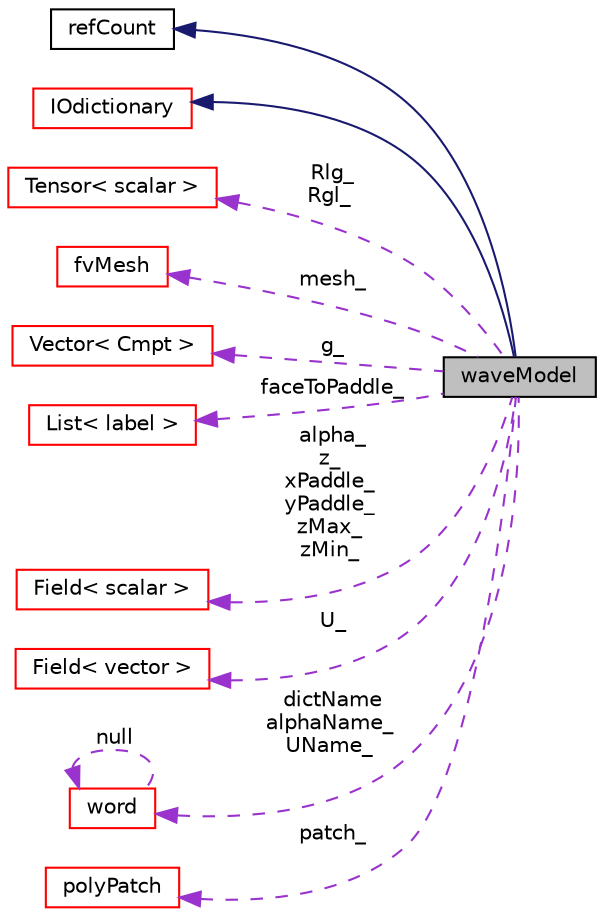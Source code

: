 digraph "waveModel"
{
  bgcolor="transparent";
  edge [fontname="Helvetica",fontsize="10",labelfontname="Helvetica",labelfontsize="10"];
  node [fontname="Helvetica",fontsize="10",shape=record];
  rankdir="LR";
  Node1 [label="waveModel",height=0.2,width=0.4,color="black", fillcolor="grey75", style="filled" fontcolor="black"];
  Node2 -> Node1 [dir="back",color="midnightblue",fontsize="10",style="solid",fontname="Helvetica"];
  Node2 [label="refCount",height=0.2,width=0.4,color="black",URL="$classFoam_1_1refCount.html",tooltip="Reference counter for various OpenFOAM components. "];
  Node3 -> Node1 [dir="back",color="midnightblue",fontsize="10",style="solid",fontname="Helvetica"];
  Node3 [label="IOdictionary",height=0.2,width=0.4,color="red",URL="$classFoam_1_1IOdictionary.html",tooltip="IOdictionary is derived from dictionary and IOobject to give the dictionary automatic IO functionalit..."];
  Node4 -> Node1 [dir="back",color="darkorchid3",fontsize="10",style="dashed",label=" Rlg_\nRgl_" ,fontname="Helvetica"];
  Node4 [label="Tensor\< scalar \>",height=0.2,width=0.4,color="red",URL="$classFoam_1_1Tensor.html"];
  Node5 -> Node1 [dir="back",color="darkorchid3",fontsize="10",style="dashed",label=" mesh_" ,fontname="Helvetica"];
  Node5 [label="fvMesh",height=0.2,width=0.4,color="red",URL="$classFoam_1_1fvMesh.html",tooltip="Mesh data needed to do the Finite Volume discretisation. "];
  Node6 -> Node1 [dir="back",color="darkorchid3",fontsize="10",style="dashed",label=" g_" ,fontname="Helvetica"];
  Node6 [label="Vector\< Cmpt \>",height=0.2,width=0.4,color="red",URL="$classFoam_1_1Vector.html",tooltip="Templated 3D Vector derived from VectorSpace adding construction from 3 components, element access using x(), y() and z() member functions and the inner-product (dot-product) and cross product operators. "];
  Node7 -> Node1 [dir="back",color="darkorchid3",fontsize="10",style="dashed",label=" faceToPaddle_" ,fontname="Helvetica"];
  Node7 [label="List\< label \>",height=0.2,width=0.4,color="red",URL="$classFoam_1_1List.html"];
  Node8 -> Node1 [dir="back",color="darkorchid3",fontsize="10",style="dashed",label=" alpha_\nz_\nxPaddle_\nyPaddle_\nzMax_\nzMin_" ,fontname="Helvetica"];
  Node8 [label="Field\< scalar \>",height=0.2,width=0.4,color="red",URL="$classFoam_1_1Field.html"];
  Node9 -> Node1 [dir="back",color="darkorchid3",fontsize="10",style="dashed",label=" U_" ,fontname="Helvetica"];
  Node9 [label="Field\< vector \>",height=0.2,width=0.4,color="red",URL="$classFoam_1_1Field.html"];
  Node10 -> Node1 [dir="back",color="darkorchid3",fontsize="10",style="dashed",label=" dictName\nalphaName_\nUName_" ,fontname="Helvetica"];
  Node10 [label="word",height=0.2,width=0.4,color="red",URL="$classFoam_1_1word.html",tooltip="A class for handling words, derived from Foam::string. "];
  Node10 -> Node10 [dir="back",color="darkorchid3",fontsize="10",style="dashed",label=" null" ,fontname="Helvetica"];
  Node11 -> Node1 [dir="back",color="darkorchid3",fontsize="10",style="dashed",label=" patch_" ,fontname="Helvetica"];
  Node11 [label="polyPatch",height=0.2,width=0.4,color="red",URL="$classFoam_1_1polyPatch.html",tooltip="A patch is a list of labels that address the faces in the global face list. "];
}
